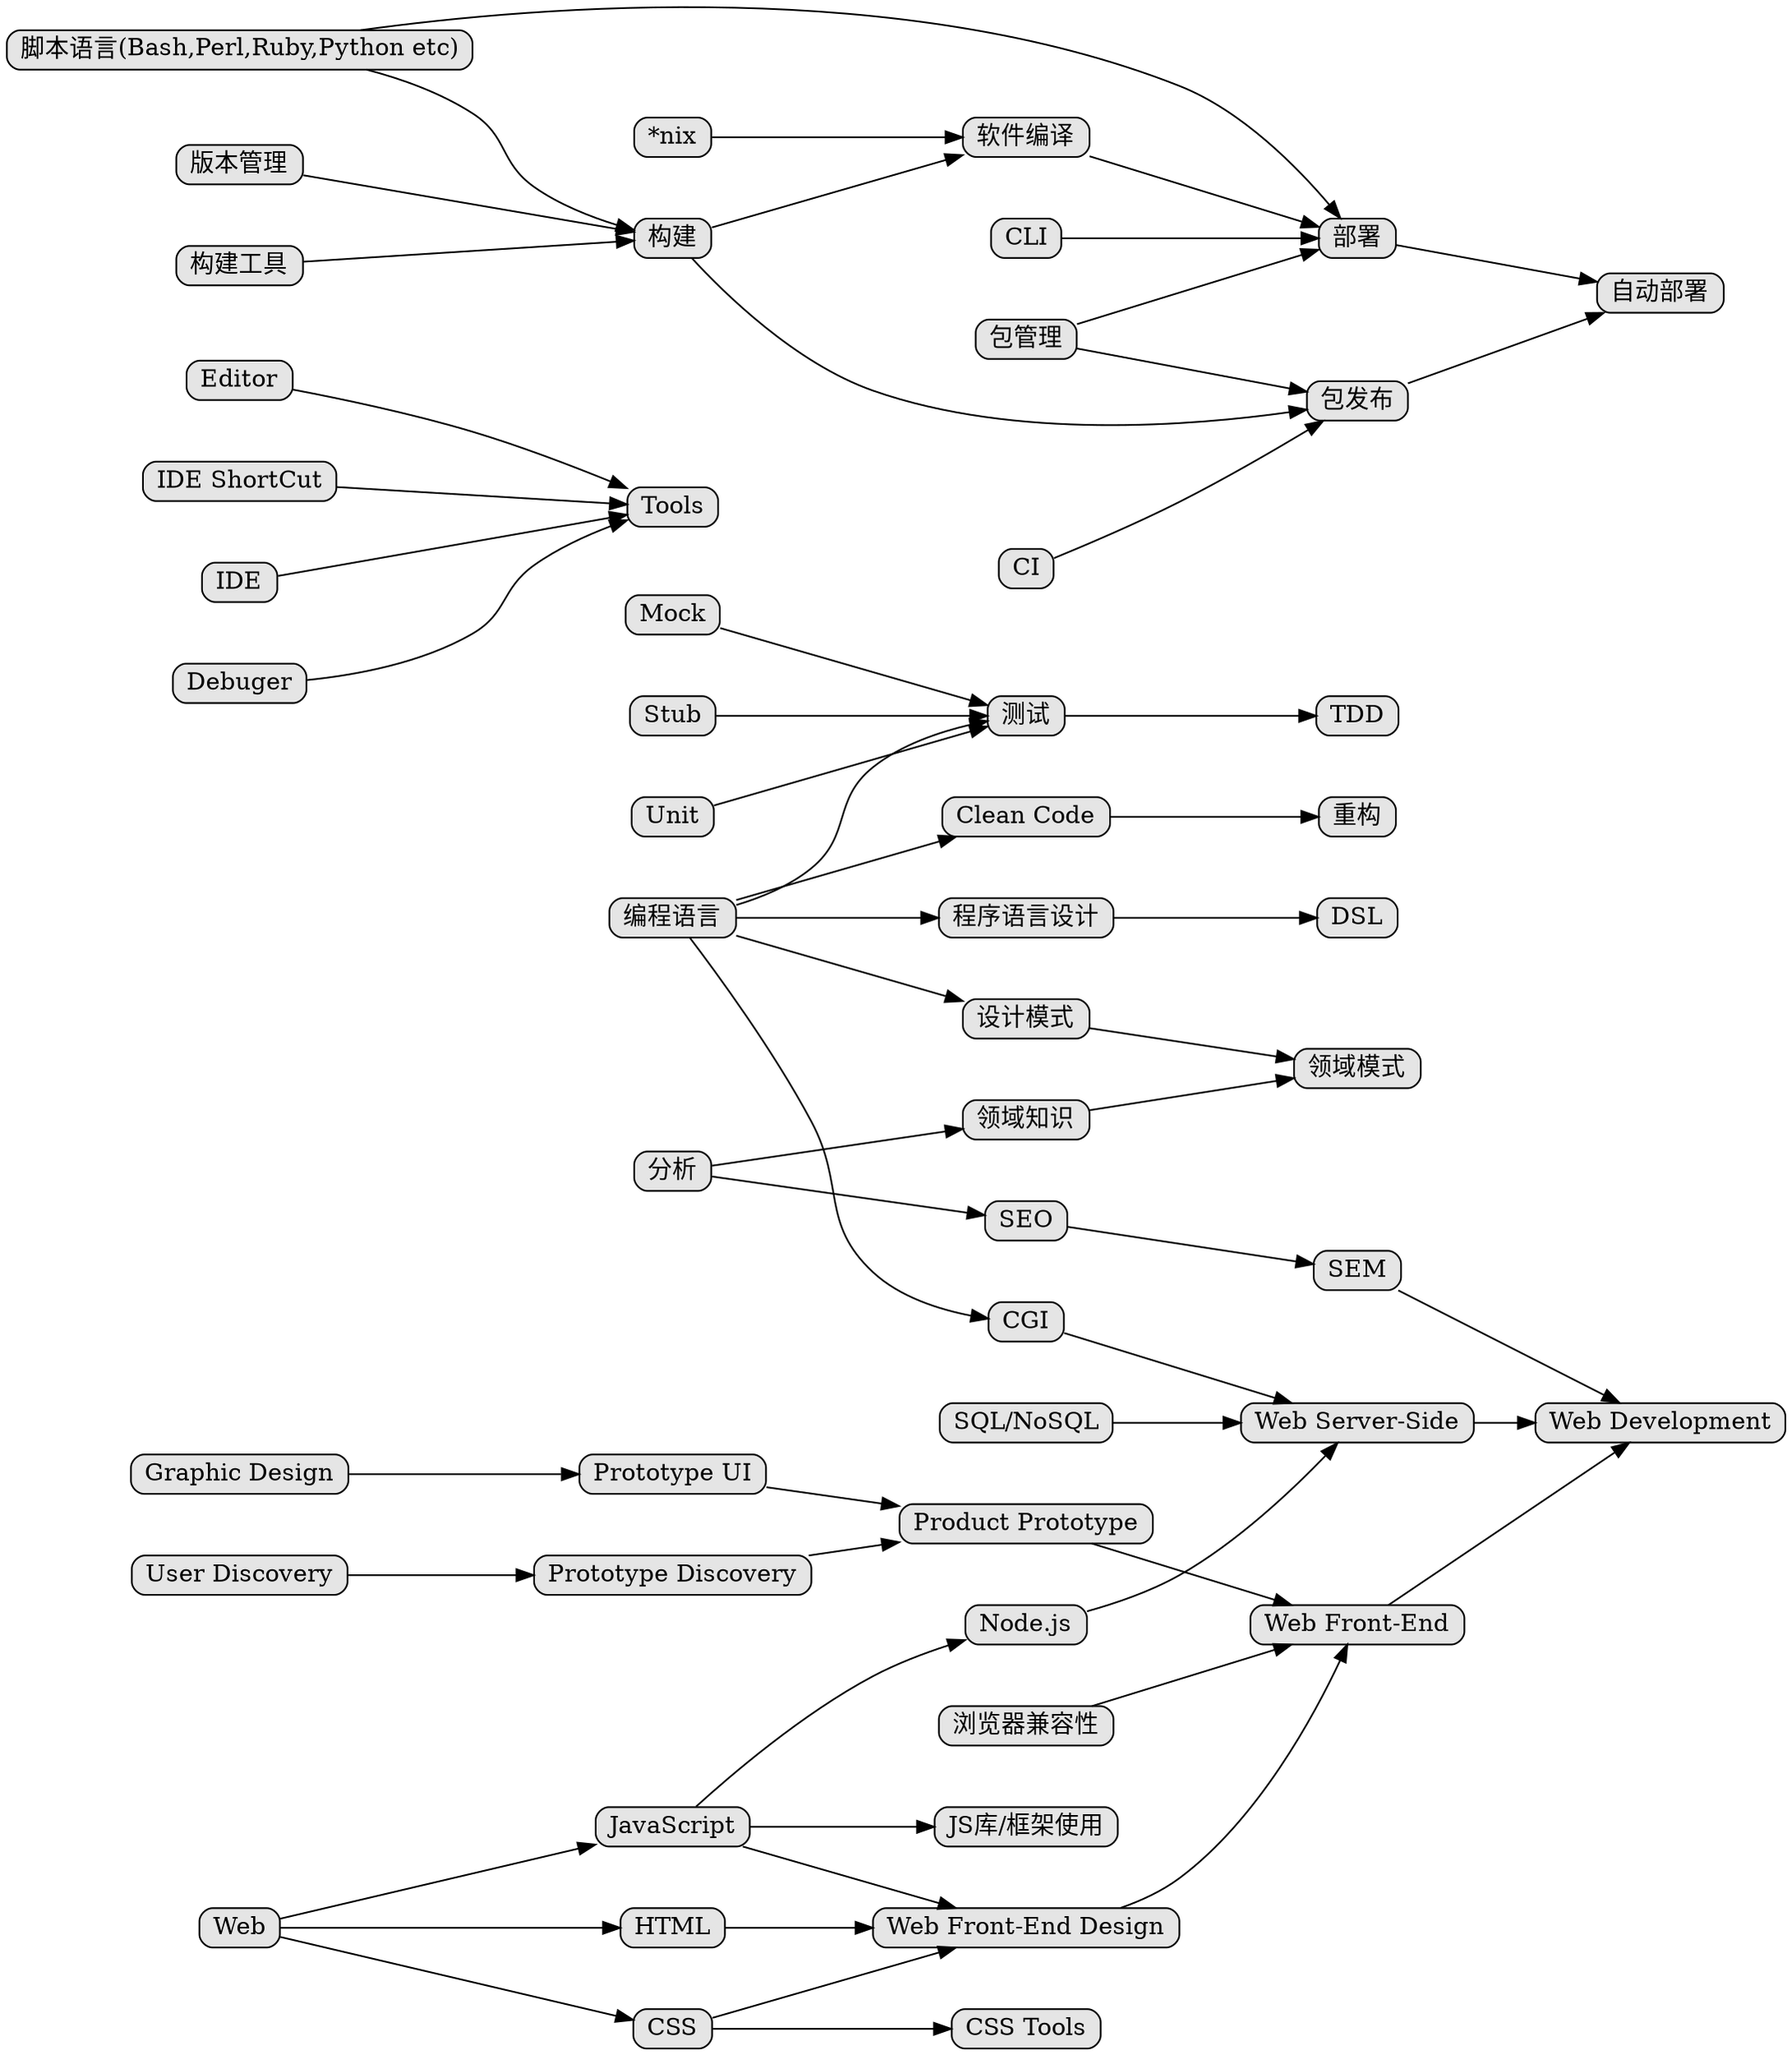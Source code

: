 digraph tree
{
    nodesep=0.5;
    charset="UTF-8";
    rankdir=LR;
    fixedsize=true;
    node [style="rounded,filled", width=0, height=0, shape=box, fillcolor="#E5E5E5", concentrate=true]

    "编程语言" -> "CGI"
    "CGI" -> "Web Server-Side"
    Web -> "JavaScript" -> "Web Front-End Design"
    Web -> "HTML" -> "Web Front-End Design"
    Web -> "CSS" -> "Web Front-End Design"
    "Graphic Design" -> "Prototype UI" -> "Product Prototype"
    "User Discovery" -> "Prototype Discovery" -> "Product Prototype"
    "Web Front-End Design" -> "Web Front-End"
    "浏览器兼容性" -> "Web Front-End"
    "Product Prototype" -> "Web Front-End"
    "SEM" -> "Web Development"

    "CSS" -> "CSS Tools"
    "JavaScript" -> "Node.js" -> "Web Server-Side"
    "JavaScript" -> "JS库/框架使用"
    "SQL/NoSQL" -> "Web Server-Side"
    "Web Server-Side" -> "Web Development"
    "Web Front-End" -> "Web Development"

    "编程语言" -> "设计模式" -> "领域模式"
    "编程语言" -> "测试"
    "测试" -> "TDD"
    "Mock" -> "测试"
    "Stub" -> "测试"
    "Unit" -> "测试"
    "编程语言" -> "Clean Code"
    "Clean Code" -> "重构"
    "分析" -> "领域知识" -> "领域模式"
    "分析" -> "SEO" -> "SEM"
    "编程语言" -> "程序语言设计" -> "DSL"

    "Editor" -> "Tools"
    "IDE ShortCut" -> "Tools"
    "IDE" -> "Tools"
    "Debuger" -> "Tools"

    "包管理" -> "部署"
    "版本管理" -> "构建"
    "CI" -> "包发布"
    "构建工具" -> "构建"
    "构建" -> "包发布"
    "部署" -> "自动部署"
    "包管理" -> "包发布" -> "自动部署"
    "CLI" -> "部署"
    "脚本语言(Bash,Perl,Ruby,Python etc)" -> "部署"
    "脚本语言(Bash,Perl,Ruby,Python etc)" -> "构建"
    "*nix" -> "软件编译" -> "部署"
    "构建" -> "软件编译"

}
